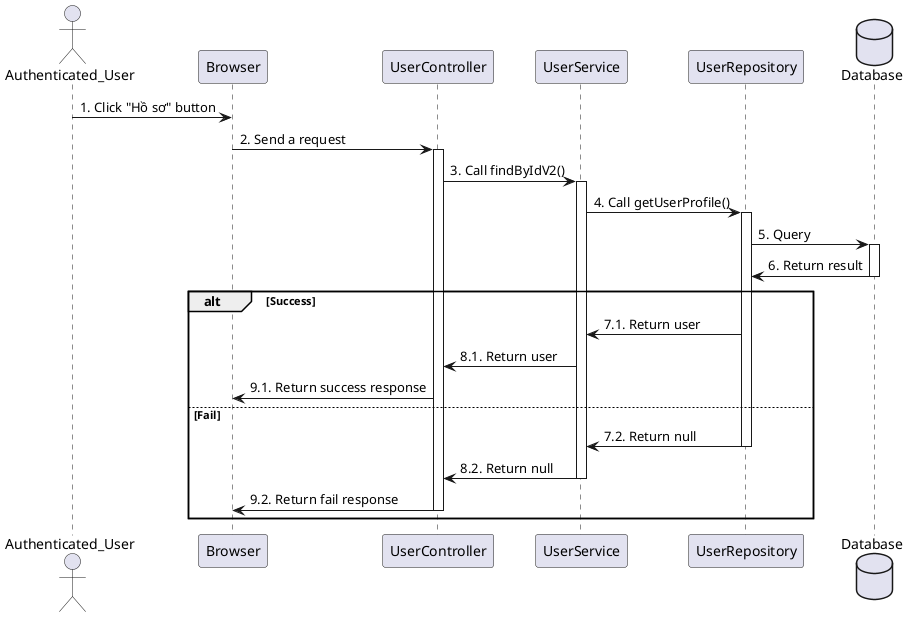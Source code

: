 @startuml

actor Authenticated_User as user 

participant Browser as a 
participant UserController as b 
participant UserService as c 
participant UserRepository as d 
database Database as e 

user -> a: 1. Click "Hồ sơ" button
a -> b++: 2. Send a request
b -> c++: 3. Call findByIdV2()
c -> d++: 4. Call getUserProfile()
d -> e++: 5. Query
e -> d--: 6. Return result
alt Success
    d -> c: 7.1. Return user
    c -> b: 8.1. Return user
    b -> a: 9.1. Return success response
else Fail 
    d -> c--: 7.2. Return null
    c -> b--: 8.2. Return null
    b -> a--: 9.2. Return fail response
end 
@enduml